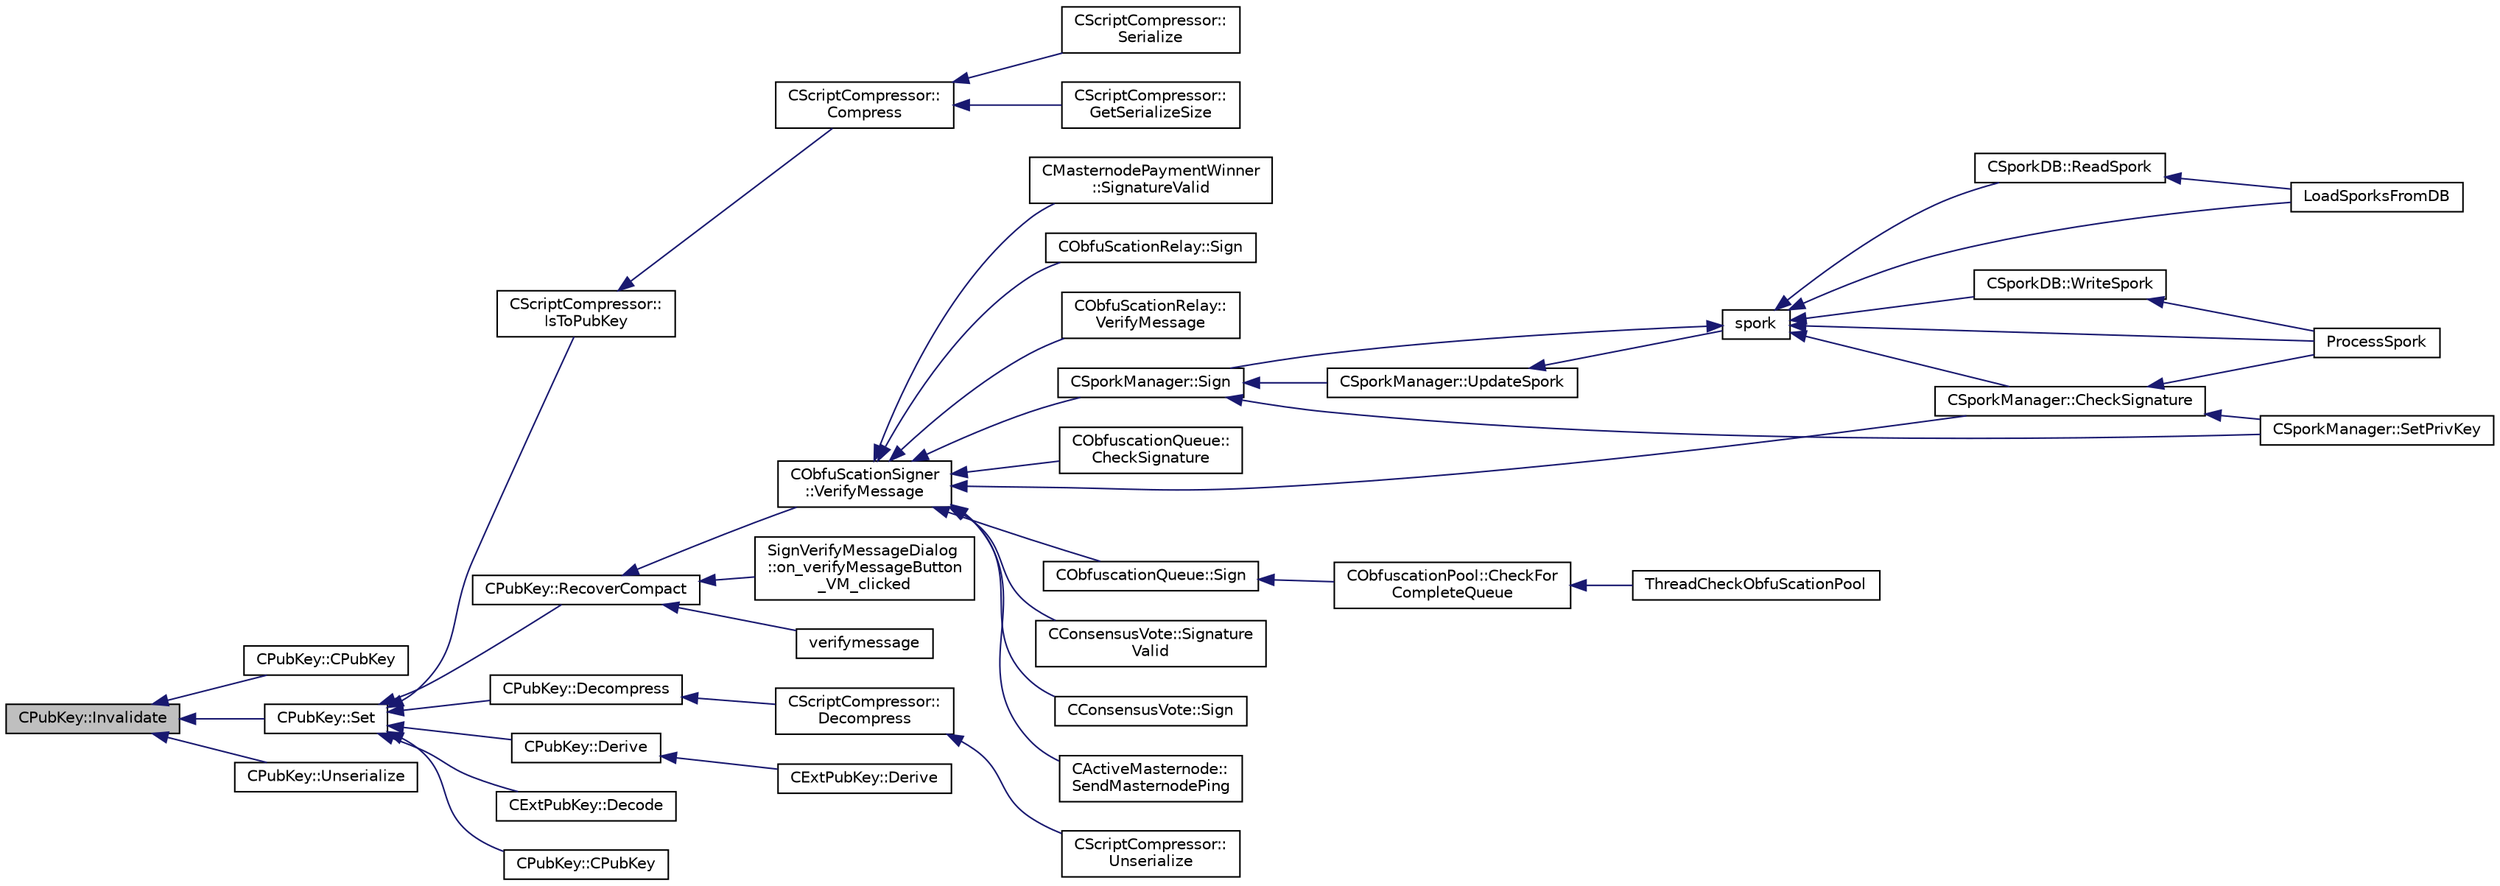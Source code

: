 digraph "CPubKey::Invalidate"
{
  edge [fontname="Helvetica",fontsize="10",labelfontname="Helvetica",labelfontsize="10"];
  node [fontname="Helvetica",fontsize="10",shape=record];
  rankdir="LR";
  Node807 [label="CPubKey::Invalidate",height=0.2,width=0.4,color="black", fillcolor="grey75", style="filled", fontcolor="black"];
  Node807 -> Node808 [dir="back",color="midnightblue",fontsize="10",style="solid",fontname="Helvetica"];
  Node808 [label="CPubKey::CPubKey",height=0.2,width=0.4,color="black", fillcolor="white", style="filled",URL="$class_c_pub_key.html#a468f3aef3555d12ede19c0d8dc88c13a",tooltip="Construct an invalid public key. "];
  Node807 -> Node809 [dir="back",color="midnightblue",fontsize="10",style="solid",fontname="Helvetica"];
  Node809 [label="CPubKey::Set",height=0.2,width=0.4,color="black", fillcolor="white", style="filled",URL="$class_c_pub_key.html#af59bc1d3be119c1f8b49d3c1e2c0797b",tooltip="Initialize a public key using begin/end iterators to byte data. "];
  Node809 -> Node810 [dir="back",color="midnightblue",fontsize="10",style="solid",fontname="Helvetica"];
  Node810 [label="CScriptCompressor::\lIsToPubKey",height=0.2,width=0.4,color="black", fillcolor="white", style="filled",URL="$class_c_script_compressor.html#a19a67455a106e2e0528bc97cb60d2391"];
  Node810 -> Node811 [dir="back",color="midnightblue",fontsize="10",style="solid",fontname="Helvetica"];
  Node811 [label="CScriptCompressor::\lCompress",height=0.2,width=0.4,color="black", fillcolor="white", style="filled",URL="$class_c_script_compressor.html#a563ba251e7720841b4d5fc30ebd736e6"];
  Node811 -> Node812 [dir="back",color="midnightblue",fontsize="10",style="solid",fontname="Helvetica"];
  Node812 [label="CScriptCompressor::\lGetSerializeSize",height=0.2,width=0.4,color="black", fillcolor="white", style="filled",URL="$class_c_script_compressor.html#afd6f2bea6c0ba2d34f770997e96bc23d"];
  Node811 -> Node813 [dir="back",color="midnightblue",fontsize="10",style="solid",fontname="Helvetica"];
  Node813 [label="CScriptCompressor::\lSerialize",height=0.2,width=0.4,color="black", fillcolor="white", style="filled",URL="$class_c_script_compressor.html#a5702b644df500ddd11c56d0490e8be44"];
  Node809 -> Node814 [dir="back",color="midnightblue",fontsize="10",style="solid",fontname="Helvetica"];
  Node814 [label="CPubKey::RecoverCompact",height=0.2,width=0.4,color="black", fillcolor="white", style="filled",URL="$class_c_pub_key.html#a169505e735a02db385486b0affeb565c",tooltip="Recover a public key from a compact signature. "];
  Node814 -> Node815 [dir="back",color="midnightblue",fontsize="10",style="solid",fontname="Helvetica"];
  Node815 [label="CObfuScationSigner\l::VerifyMessage",height=0.2,width=0.4,color="black", fillcolor="white", style="filled",URL="$class_c_obfu_scation_signer.html#aaf770086b8defa6568da76bee8fb5269",tooltip="Verify the message, returns true if succcessful. "];
  Node815 -> Node816 [dir="back",color="midnightblue",fontsize="10",style="solid",fontname="Helvetica"];
  Node816 [label="CActiveMasternode::\lSendMasternodePing",height=0.2,width=0.4,color="black", fillcolor="white", style="filled",URL="$class_c_active_masternode.html#ae30a82106f2c0b6875344e39e49393c2",tooltip="Ping Masternode. "];
  Node815 -> Node817 [dir="back",color="midnightblue",fontsize="10",style="solid",fontname="Helvetica"];
  Node817 [label="CMasternodePaymentWinner\l::SignatureValid",height=0.2,width=0.4,color="black", fillcolor="white", style="filled",URL="$class_c_masternode_payment_winner.html#a7fa9251195562a7f0ef2d9c30748ba6c"];
  Node815 -> Node818 [dir="back",color="midnightblue",fontsize="10",style="solid",fontname="Helvetica"];
  Node818 [label="CObfuScationRelay::Sign",height=0.2,width=0.4,color="black", fillcolor="white", style="filled",URL="$class_c_obfu_scation_relay.html#a6a0c143f5d9536a64bcb1745d2011761"];
  Node815 -> Node819 [dir="back",color="midnightblue",fontsize="10",style="solid",fontname="Helvetica"];
  Node819 [label="CObfuScationRelay::\lVerifyMessage",height=0.2,width=0.4,color="black", fillcolor="white", style="filled",URL="$class_c_obfu_scation_relay.html#aa76fd65563c22d322350e09b2b876e9d"];
  Node815 -> Node820 [dir="back",color="midnightblue",fontsize="10",style="solid",fontname="Helvetica"];
  Node820 [label="CObfuscationQueue::Sign",height=0.2,width=0.4,color="black", fillcolor="white", style="filled",URL="$class_c_obfuscation_queue.html#a7d7be50e6c9ca531f4a4b69a3f7c0b79",tooltip="Sign this Obfuscation transaction. "];
  Node820 -> Node821 [dir="back",color="midnightblue",fontsize="10",style="solid",fontname="Helvetica"];
  Node821 [label="CObfuscationPool::CheckFor\lCompleteQueue",height=0.2,width=0.4,color="black", fillcolor="white", style="filled",URL="$class_c_obfuscation_pool.html#ad8fc2b9e329de37d3a78bcf51d475696"];
  Node821 -> Node822 [dir="back",color="midnightblue",fontsize="10",style="solid",fontname="Helvetica"];
  Node822 [label="ThreadCheckObfuScationPool",height=0.2,width=0.4,color="black", fillcolor="white", style="filled",URL="$obfuscation_8h.html#a3f96a5ca9c6735e5bfac77582f0af321"];
  Node815 -> Node823 [dir="back",color="midnightblue",fontsize="10",style="solid",fontname="Helvetica"];
  Node823 [label="CObfuscationQueue::\lCheckSignature",height=0.2,width=0.4,color="black", fillcolor="white", style="filled",URL="$class_c_obfuscation_queue.html#a2e19fb8d379c1d68e756de04e35b0d7d",tooltip="Check if we have a valid Masternode address. "];
  Node815 -> Node824 [dir="back",color="midnightblue",fontsize="10",style="solid",fontname="Helvetica"];
  Node824 [label="CSporkManager::CheckSignature",height=0.2,width=0.4,color="black", fillcolor="white", style="filled",URL="$class_c_spork_manager.html#a697d8c0ce5c422ea125eee96687aa7b3"];
  Node824 -> Node825 [dir="back",color="midnightblue",fontsize="10",style="solid",fontname="Helvetica"];
  Node825 [label="ProcessSpork",height=0.2,width=0.4,color="black", fillcolor="white", style="filled",URL="$spork_8h.html#a3f9c24c1f4c012152fb4422ca981610a"];
  Node824 -> Node826 [dir="back",color="midnightblue",fontsize="10",style="solid",fontname="Helvetica"];
  Node826 [label="CSporkManager::SetPrivKey",height=0.2,width=0.4,color="black", fillcolor="white", style="filled",URL="$class_c_spork_manager.html#a599d088218de9d242e4dc5cb17dd310b"];
  Node815 -> Node827 [dir="back",color="midnightblue",fontsize="10",style="solid",fontname="Helvetica"];
  Node827 [label="CSporkManager::Sign",height=0.2,width=0.4,color="black", fillcolor="white", style="filled",URL="$class_c_spork_manager.html#adf1b5d40f378c4bd3a5ea31905b11f30"];
  Node827 -> Node828 [dir="back",color="midnightblue",fontsize="10",style="solid",fontname="Helvetica"];
  Node828 [label="CSporkManager::UpdateSpork",height=0.2,width=0.4,color="black", fillcolor="white", style="filled",URL="$class_c_spork_manager.html#afb7e15fe29bd548939657a20ca5feafb"];
  Node828 -> Node829 [dir="back",color="midnightblue",fontsize="10",style="solid",fontname="Helvetica"];
  Node829 [label="spork",height=0.2,width=0.4,color="black", fillcolor="white", style="filled",URL="$rpcmisc_8cpp.html#a8dcc7f3e5749bbd1dad163b85d0abdcb"];
  Node829 -> Node830 [dir="back",color="midnightblue",fontsize="10",style="solid",fontname="Helvetica"];
  Node830 [label="LoadSporksFromDB",height=0.2,width=0.4,color="black", fillcolor="white", style="filled",URL="$spork_8h.html#a8ca9266accb6cf34f86a4f9244f22e79"];
  Node829 -> Node825 [dir="back",color="midnightblue",fontsize="10",style="solid",fontname="Helvetica"];
  Node829 -> Node824 [dir="back",color="midnightblue",fontsize="10",style="solid",fontname="Helvetica"];
  Node829 -> Node827 [dir="back",color="midnightblue",fontsize="10",style="solid",fontname="Helvetica"];
  Node829 -> Node831 [dir="back",color="midnightblue",fontsize="10",style="solid",fontname="Helvetica"];
  Node831 [label="CSporkDB::WriteSpork",height=0.2,width=0.4,color="black", fillcolor="white", style="filled",URL="$class_c_spork_d_b.html#a642de787a3b991b3ce7d33125ca19828"];
  Node831 -> Node825 [dir="back",color="midnightblue",fontsize="10",style="solid",fontname="Helvetica"];
  Node829 -> Node832 [dir="back",color="midnightblue",fontsize="10",style="solid",fontname="Helvetica"];
  Node832 [label="CSporkDB::ReadSpork",height=0.2,width=0.4,color="black", fillcolor="white", style="filled",URL="$class_c_spork_d_b.html#a346e545c337070e9f7827c4eb1abcdb1"];
  Node832 -> Node830 [dir="back",color="midnightblue",fontsize="10",style="solid",fontname="Helvetica"];
  Node827 -> Node826 [dir="back",color="midnightblue",fontsize="10",style="solid",fontname="Helvetica"];
  Node815 -> Node833 [dir="back",color="midnightblue",fontsize="10",style="solid",fontname="Helvetica"];
  Node833 [label="CConsensusVote::Signature\lValid",height=0.2,width=0.4,color="black", fillcolor="white", style="filled",URL="$class_c_consensus_vote.html#ac6550a89acee255e0035e189a42a6310"];
  Node815 -> Node834 [dir="back",color="midnightblue",fontsize="10",style="solid",fontname="Helvetica"];
  Node834 [label="CConsensusVote::Sign",height=0.2,width=0.4,color="black", fillcolor="white", style="filled",URL="$class_c_consensus_vote.html#a687495887aa75f5d5bb70f93ecb820d0"];
  Node814 -> Node835 [dir="back",color="midnightblue",fontsize="10",style="solid",fontname="Helvetica"];
  Node835 [label="SignVerifyMessageDialog\l::on_verifyMessageButton\l_VM_clicked",height=0.2,width=0.4,color="black", fillcolor="white", style="filled",URL="$class_sign_verify_message_dialog.html#ae37dec200b27f23c409221511447ae1e"];
  Node814 -> Node836 [dir="back",color="midnightblue",fontsize="10",style="solid",fontname="Helvetica"];
  Node836 [label="verifymessage",height=0.2,width=0.4,color="black", fillcolor="white", style="filled",URL="$rpcmisc_8cpp.html#ad8fce781dfd9dfd4866bba2a4589141a"];
  Node809 -> Node837 [dir="back",color="midnightblue",fontsize="10",style="solid",fontname="Helvetica"];
  Node837 [label="CPubKey::Decompress",height=0.2,width=0.4,color="black", fillcolor="white", style="filled",URL="$class_c_pub_key.html#a572689418fecf47b300a11519bc3da36",tooltip="Turn this public key into an uncompressed public key. "];
  Node837 -> Node838 [dir="back",color="midnightblue",fontsize="10",style="solid",fontname="Helvetica"];
  Node838 [label="CScriptCompressor::\lDecompress",height=0.2,width=0.4,color="black", fillcolor="white", style="filled",URL="$class_c_script_compressor.html#a1feb663ddab3a45218c7cb02f2a25717"];
  Node838 -> Node839 [dir="back",color="midnightblue",fontsize="10",style="solid",fontname="Helvetica"];
  Node839 [label="CScriptCompressor::\lUnserialize",height=0.2,width=0.4,color="black", fillcolor="white", style="filled",URL="$class_c_script_compressor.html#a016fa6e3d2735d95fcf773271da073d5"];
  Node809 -> Node840 [dir="back",color="midnightblue",fontsize="10",style="solid",fontname="Helvetica"];
  Node840 [label="CPubKey::Derive",height=0.2,width=0.4,color="black", fillcolor="white", style="filled",URL="$class_c_pub_key.html#a6e70269c1be731ace2fce8bfba9a0c36",tooltip="Derive BIP32 child pubkey. "];
  Node840 -> Node841 [dir="back",color="midnightblue",fontsize="10",style="solid",fontname="Helvetica"];
  Node841 [label="CExtPubKey::Derive",height=0.2,width=0.4,color="black", fillcolor="white", style="filled",URL="$struct_c_ext_pub_key.html#a2dae8fcc00b9617589dd0b1444f95ec8"];
  Node809 -> Node842 [dir="back",color="midnightblue",fontsize="10",style="solid",fontname="Helvetica"];
  Node842 [label="CExtPubKey::Decode",height=0.2,width=0.4,color="black", fillcolor="white", style="filled",URL="$struct_c_ext_pub_key.html#aa3ca44410ecfa765962d3b97aef61ab5"];
  Node809 -> Node843 [dir="back",color="midnightblue",fontsize="10",style="solid",fontname="Helvetica"];
  Node843 [label="CPubKey::CPubKey",height=0.2,width=0.4,color="black", fillcolor="white", style="filled",URL="$class_c_pub_key.html#a8c7527b40c96bfb8f48b669764301df8",tooltip="Construct a public key using begin/end iterators to byte data. "];
  Node807 -> Node844 [dir="back",color="midnightblue",fontsize="10",style="solid",fontname="Helvetica"];
  Node844 [label="CPubKey::Unserialize",height=0.2,width=0.4,color="black", fillcolor="white", style="filled",URL="$class_c_pub_key.html#a1cfd8e3c711f5298eecdacd5979f6e6c"];
}

